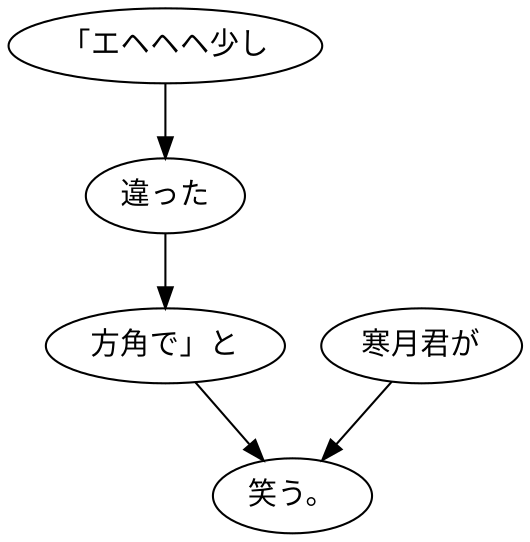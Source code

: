digraph graph400 {
	node0 [label="「エヘヘヘ少し"];
	node1 [label="違った"];
	node2 [label="方角で」と"];
	node3 [label="寒月君が"];
	node4 [label="笑う。"];
	node0 -> node1;
	node1 -> node2;
	node2 -> node4;
	node3 -> node4;
}

